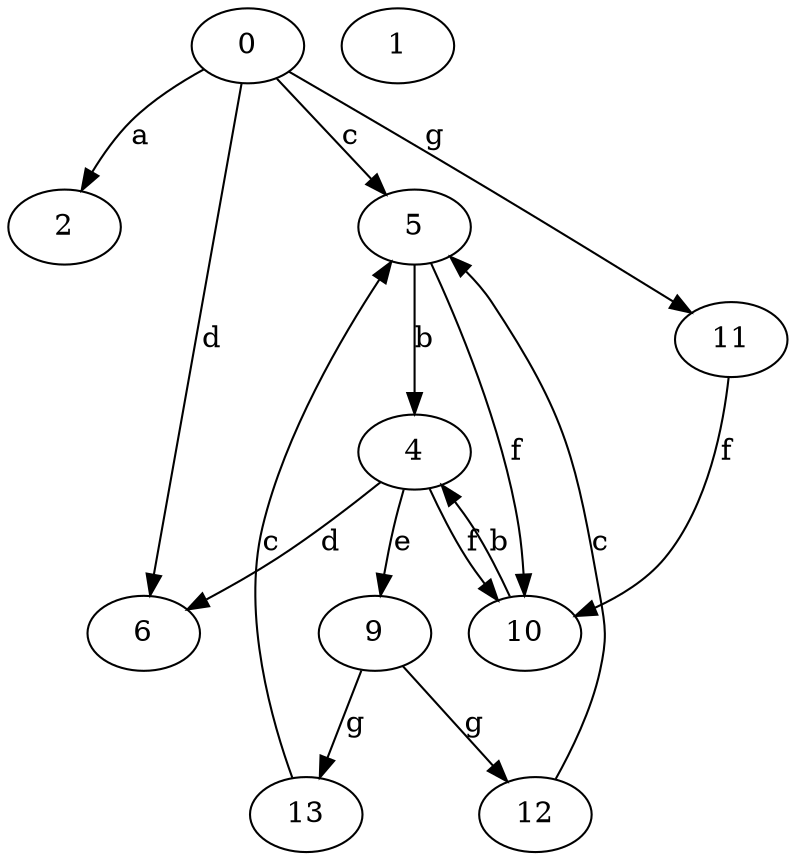 strict digraph  {
0;
1;
2;
4;
5;
6;
9;
10;
11;
12;
13;
0 -> 2  [label=a];
0 -> 5  [label=c];
0 -> 6  [label=d];
0 -> 11  [label=g];
4 -> 6  [label=d];
4 -> 9  [label=e];
4 -> 10  [label=f];
5 -> 4  [label=b];
5 -> 10  [label=f];
9 -> 12  [label=g];
9 -> 13  [label=g];
10 -> 4  [label=b];
11 -> 10  [label=f];
12 -> 5  [label=c];
13 -> 5  [label=c];
}
